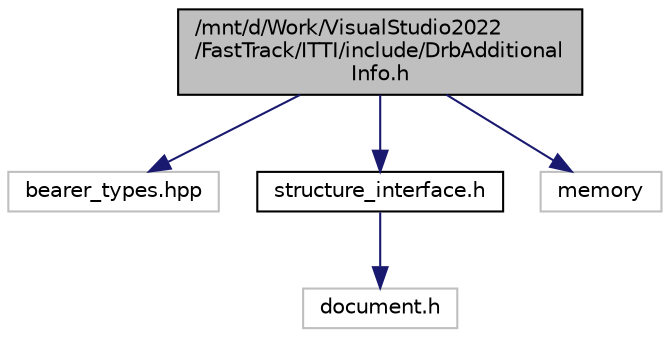 digraph "/mnt/d/Work/VisualStudio2022/FastTrack/ITTI/include/DrbAdditionalInfo.h"
{
 // LATEX_PDF_SIZE
  edge [fontname="Helvetica",fontsize="10",labelfontname="Helvetica",labelfontsize="10"];
  node [fontname="Helvetica",fontsize="10",shape=record];
  Node1 [label="/mnt/d/Work/VisualStudio2022\l/FastTrack/ITTI/include/DrbAdditional\lInfo.h",height=0.2,width=0.4,color="black", fillcolor="grey75", style="filled", fontcolor="black",tooltip="Class handler of \"vran::rrc_du::DrbAdditionalInfo\" struct."];
  Node1 -> Node2 [color="midnightblue",fontsize="10",style="solid"];
  Node2 [label="bearer_types.hpp",height=0.2,width=0.4,color="grey75", fillcolor="white", style="filled",tooltip=" "];
  Node1 -> Node3 [color="midnightblue",fontsize="10",style="solid"];
  Node3 [label="structure_interface.h",height=0.2,width=0.4,color="black", fillcolor="white", style="filled",URL="$structure__interface_8h.html",tooltip="Interface of serializable structures."];
  Node3 -> Node4 [color="midnightblue",fontsize="10",style="solid"];
  Node4 [label="document.h",height=0.2,width=0.4,color="grey75", fillcolor="white", style="filled",tooltip=" "];
  Node1 -> Node5 [color="midnightblue",fontsize="10",style="solid"];
  Node5 [label="memory",height=0.2,width=0.4,color="grey75", fillcolor="white", style="filled",tooltip=" "];
}

